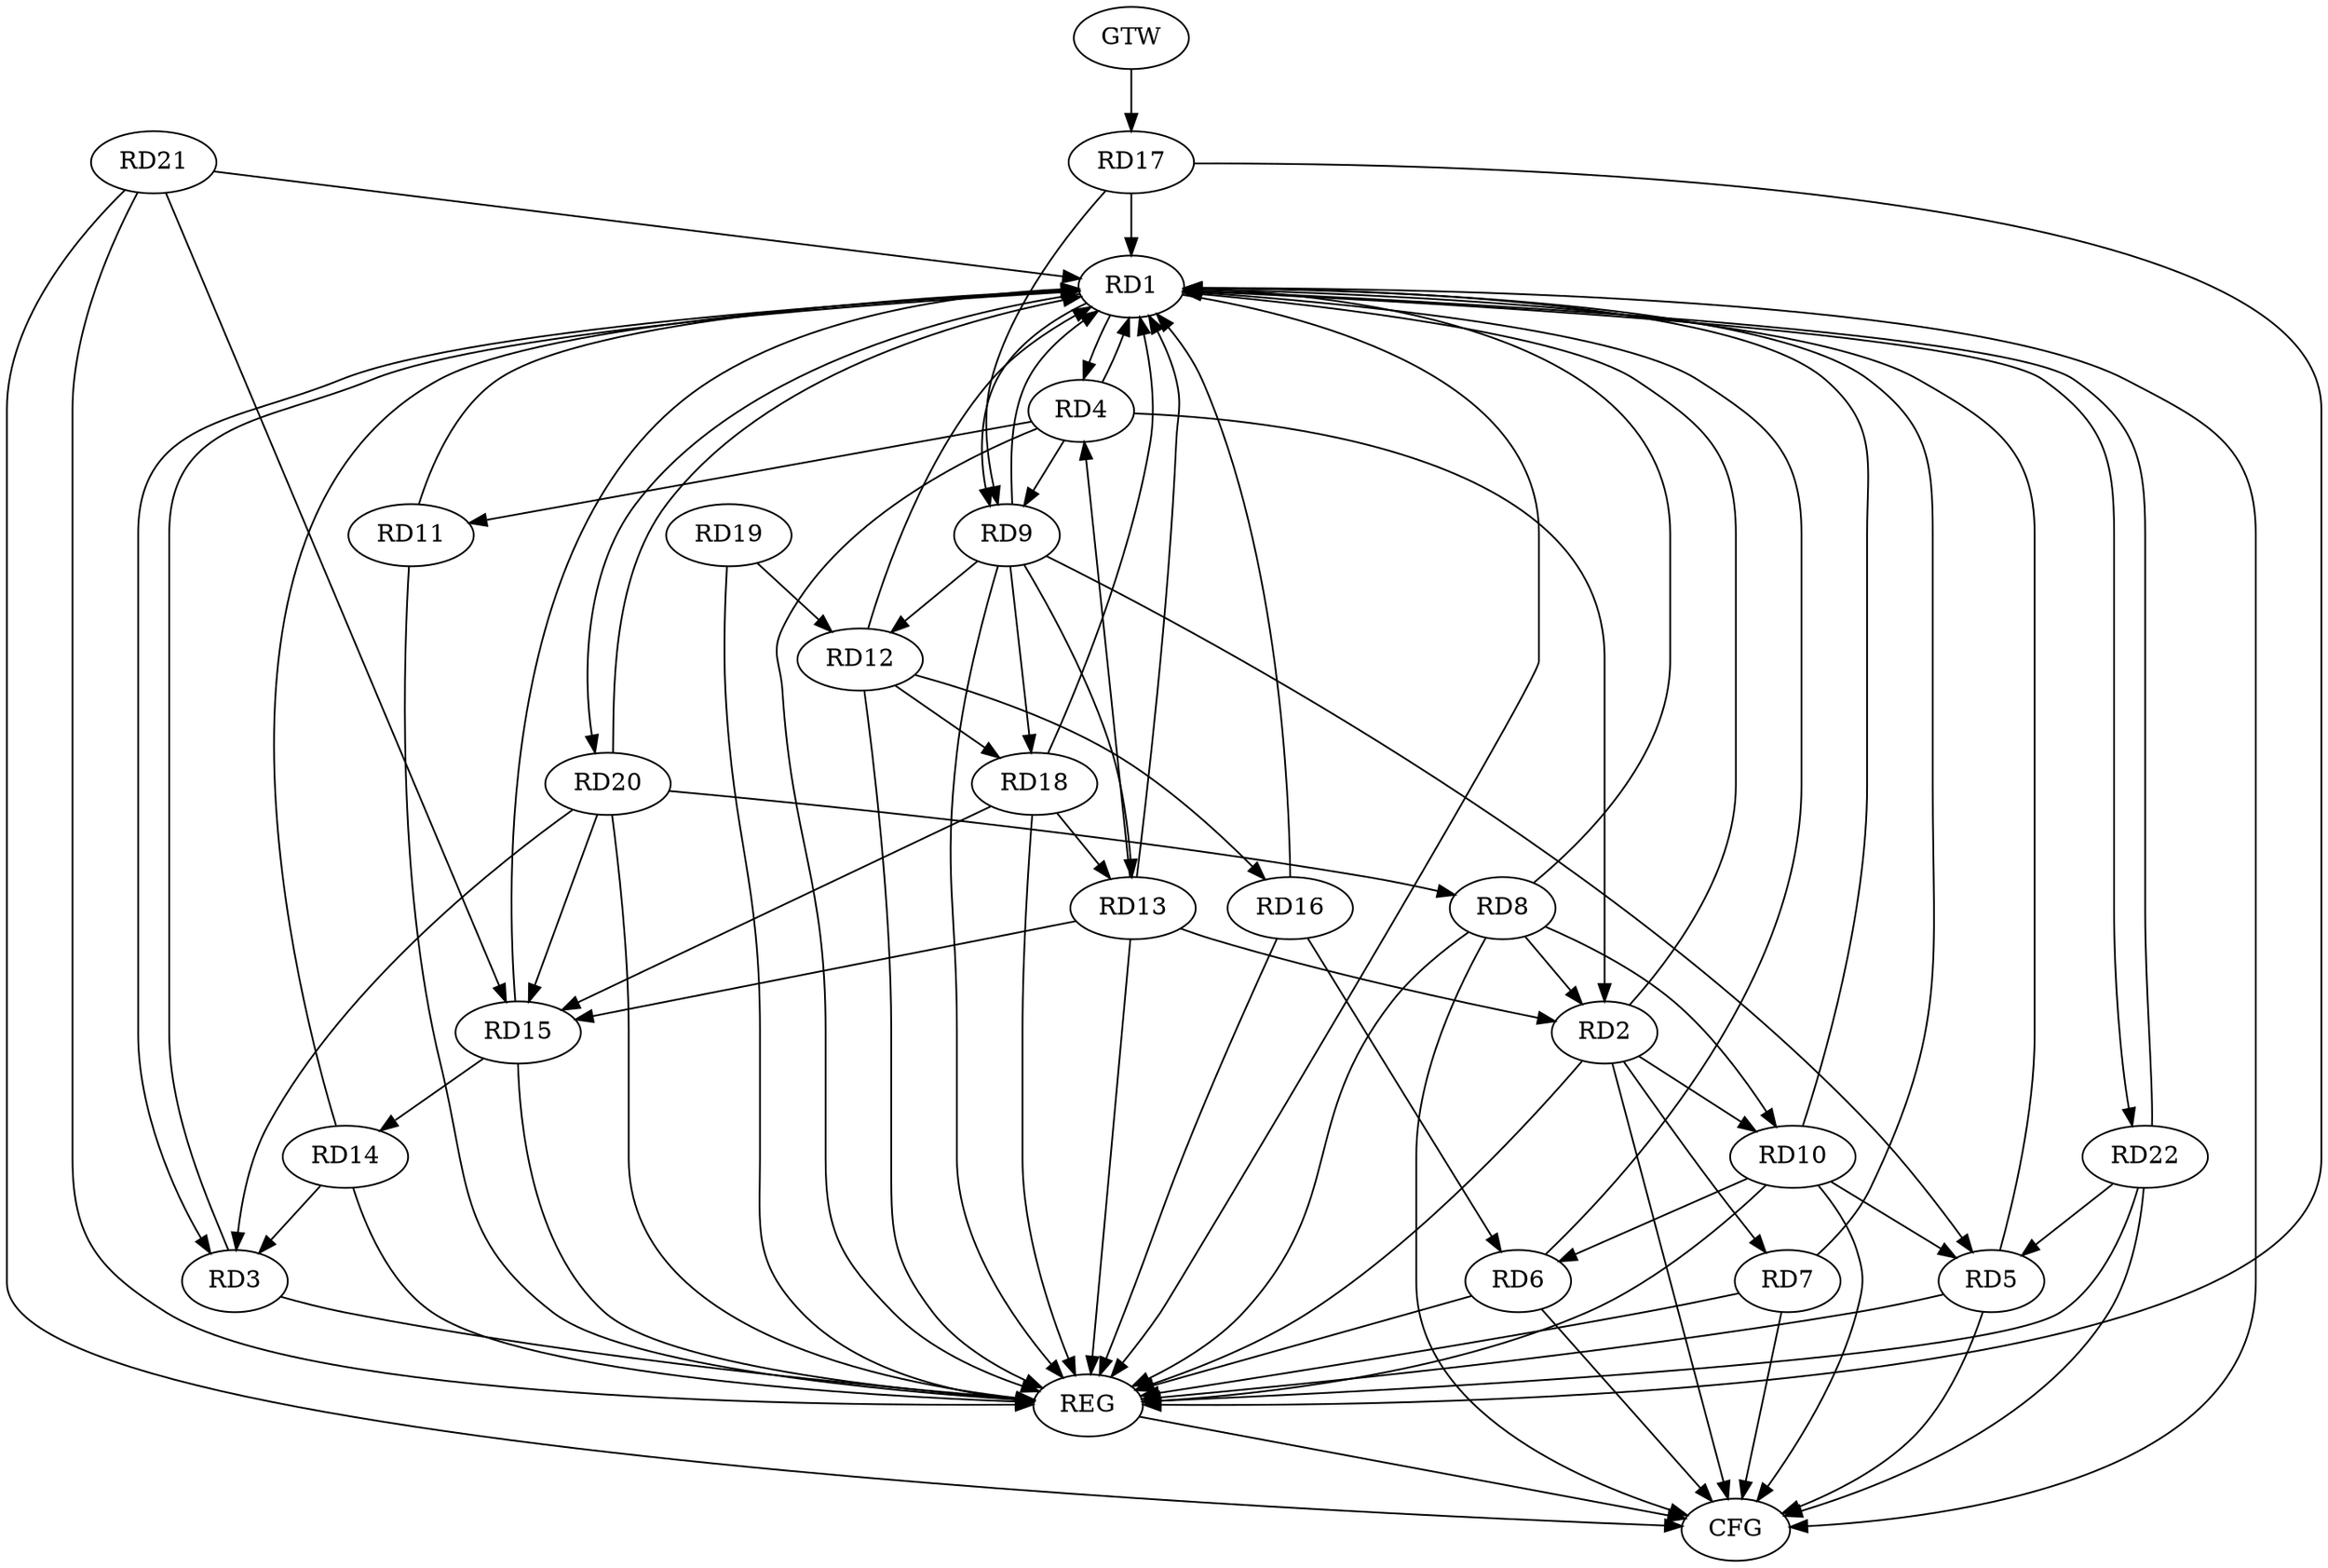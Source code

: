 strict digraph G {
  RD1 [ label="RD1" ];
  RD2 [ label="RD2" ];
  RD3 [ label="RD3" ];
  RD4 [ label="RD4" ];
  RD5 [ label="RD5" ];
  RD6 [ label="RD6" ];
  RD7 [ label="RD7" ];
  RD8 [ label="RD8" ];
  RD9 [ label="RD9" ];
  RD10 [ label="RD10" ];
  RD11 [ label="RD11" ];
  RD12 [ label="RD12" ];
  RD13 [ label="RD13" ];
  RD14 [ label="RD14" ];
  RD15 [ label="RD15" ];
  RD16 [ label="RD16" ];
  RD17 [ label="RD17" ];
  RD18 [ label="RD18" ];
  RD19 [ label="RD19" ];
  RD20 [ label="RD20" ];
  RD21 [ label="RD21" ];
  RD22 [ label="RD22" ];
  GTW [ label="GTW" ];
  REG [ label="REG" ];
  CFG [ label="CFG" ];
  RD2 -> RD1;
  RD1 -> RD3;
  RD1 -> RD4;
  RD1 -> RD9;
  RD13 -> RD1;
  RD15 -> RD1;
  RD17 -> RD1;
  RD1 -> RD20;
  RD21 -> RD1;
  RD1 -> RD22;
  RD4 -> RD2;
  RD2 -> RD7;
  RD8 -> RD2;
  RD2 -> RD10;
  RD13 -> RD2;
  RD14 -> RD3;
  RD20 -> RD3;
  RD4 -> RD9;
  RD4 -> RD11;
  RD13 -> RD4;
  RD9 -> RD5;
  RD10 -> RD5;
  RD22 -> RD5;
  RD10 -> RD6;
  RD16 -> RD6;
  RD8 -> RD10;
  RD20 -> RD8;
  RD9 -> RD12;
  RD9 -> RD13;
  RD17 -> RD9;
  RD9 -> RD18;
  RD12 -> RD16;
  RD12 -> RD18;
  RD19 -> RD12;
  RD13 -> RD15;
  RD18 -> RD13;
  RD15 -> RD14;
  RD18 -> RD15;
  RD20 -> RD15;
  RD21 -> RD15;
  GTW -> RD17;
  RD1 -> REG;
  RD2 -> REG;
  RD3 -> REG;
  RD4 -> REG;
  RD5 -> REG;
  RD6 -> REG;
  RD7 -> REG;
  RD8 -> REG;
  RD9 -> REG;
  RD10 -> REG;
  RD11 -> REG;
  RD12 -> REG;
  RD13 -> REG;
  RD14 -> REG;
  RD15 -> REG;
  RD16 -> REG;
  RD17 -> REG;
  RD18 -> REG;
  RD19 -> REG;
  RD20 -> REG;
  RD21 -> REG;
  RD22 -> REG;
  RD5 -> CFG;
  RD1 -> CFG;
  RD6 -> CFG;
  RD8 -> CFG;
  RD21 -> CFG;
  RD10 -> CFG;
  RD22 -> CFG;
  RD2 -> CFG;
  RD7 -> CFG;
  REG -> CFG;
  RD5 -> RD1;
  RD12 -> RD1;
  RD16 -> RD1;
  RD3 -> RD1;
  RD18 -> RD1;
  RD22 -> RD1;
  RD10 -> RD1;
  RD14 -> RD1;
  RD6 -> RD1;
  RD11 -> RD1;
  RD4 -> RD1;
  RD7 -> RD1;
  RD8 -> RD1;
  RD9 -> RD1;
  RD20 -> RD1;
}
